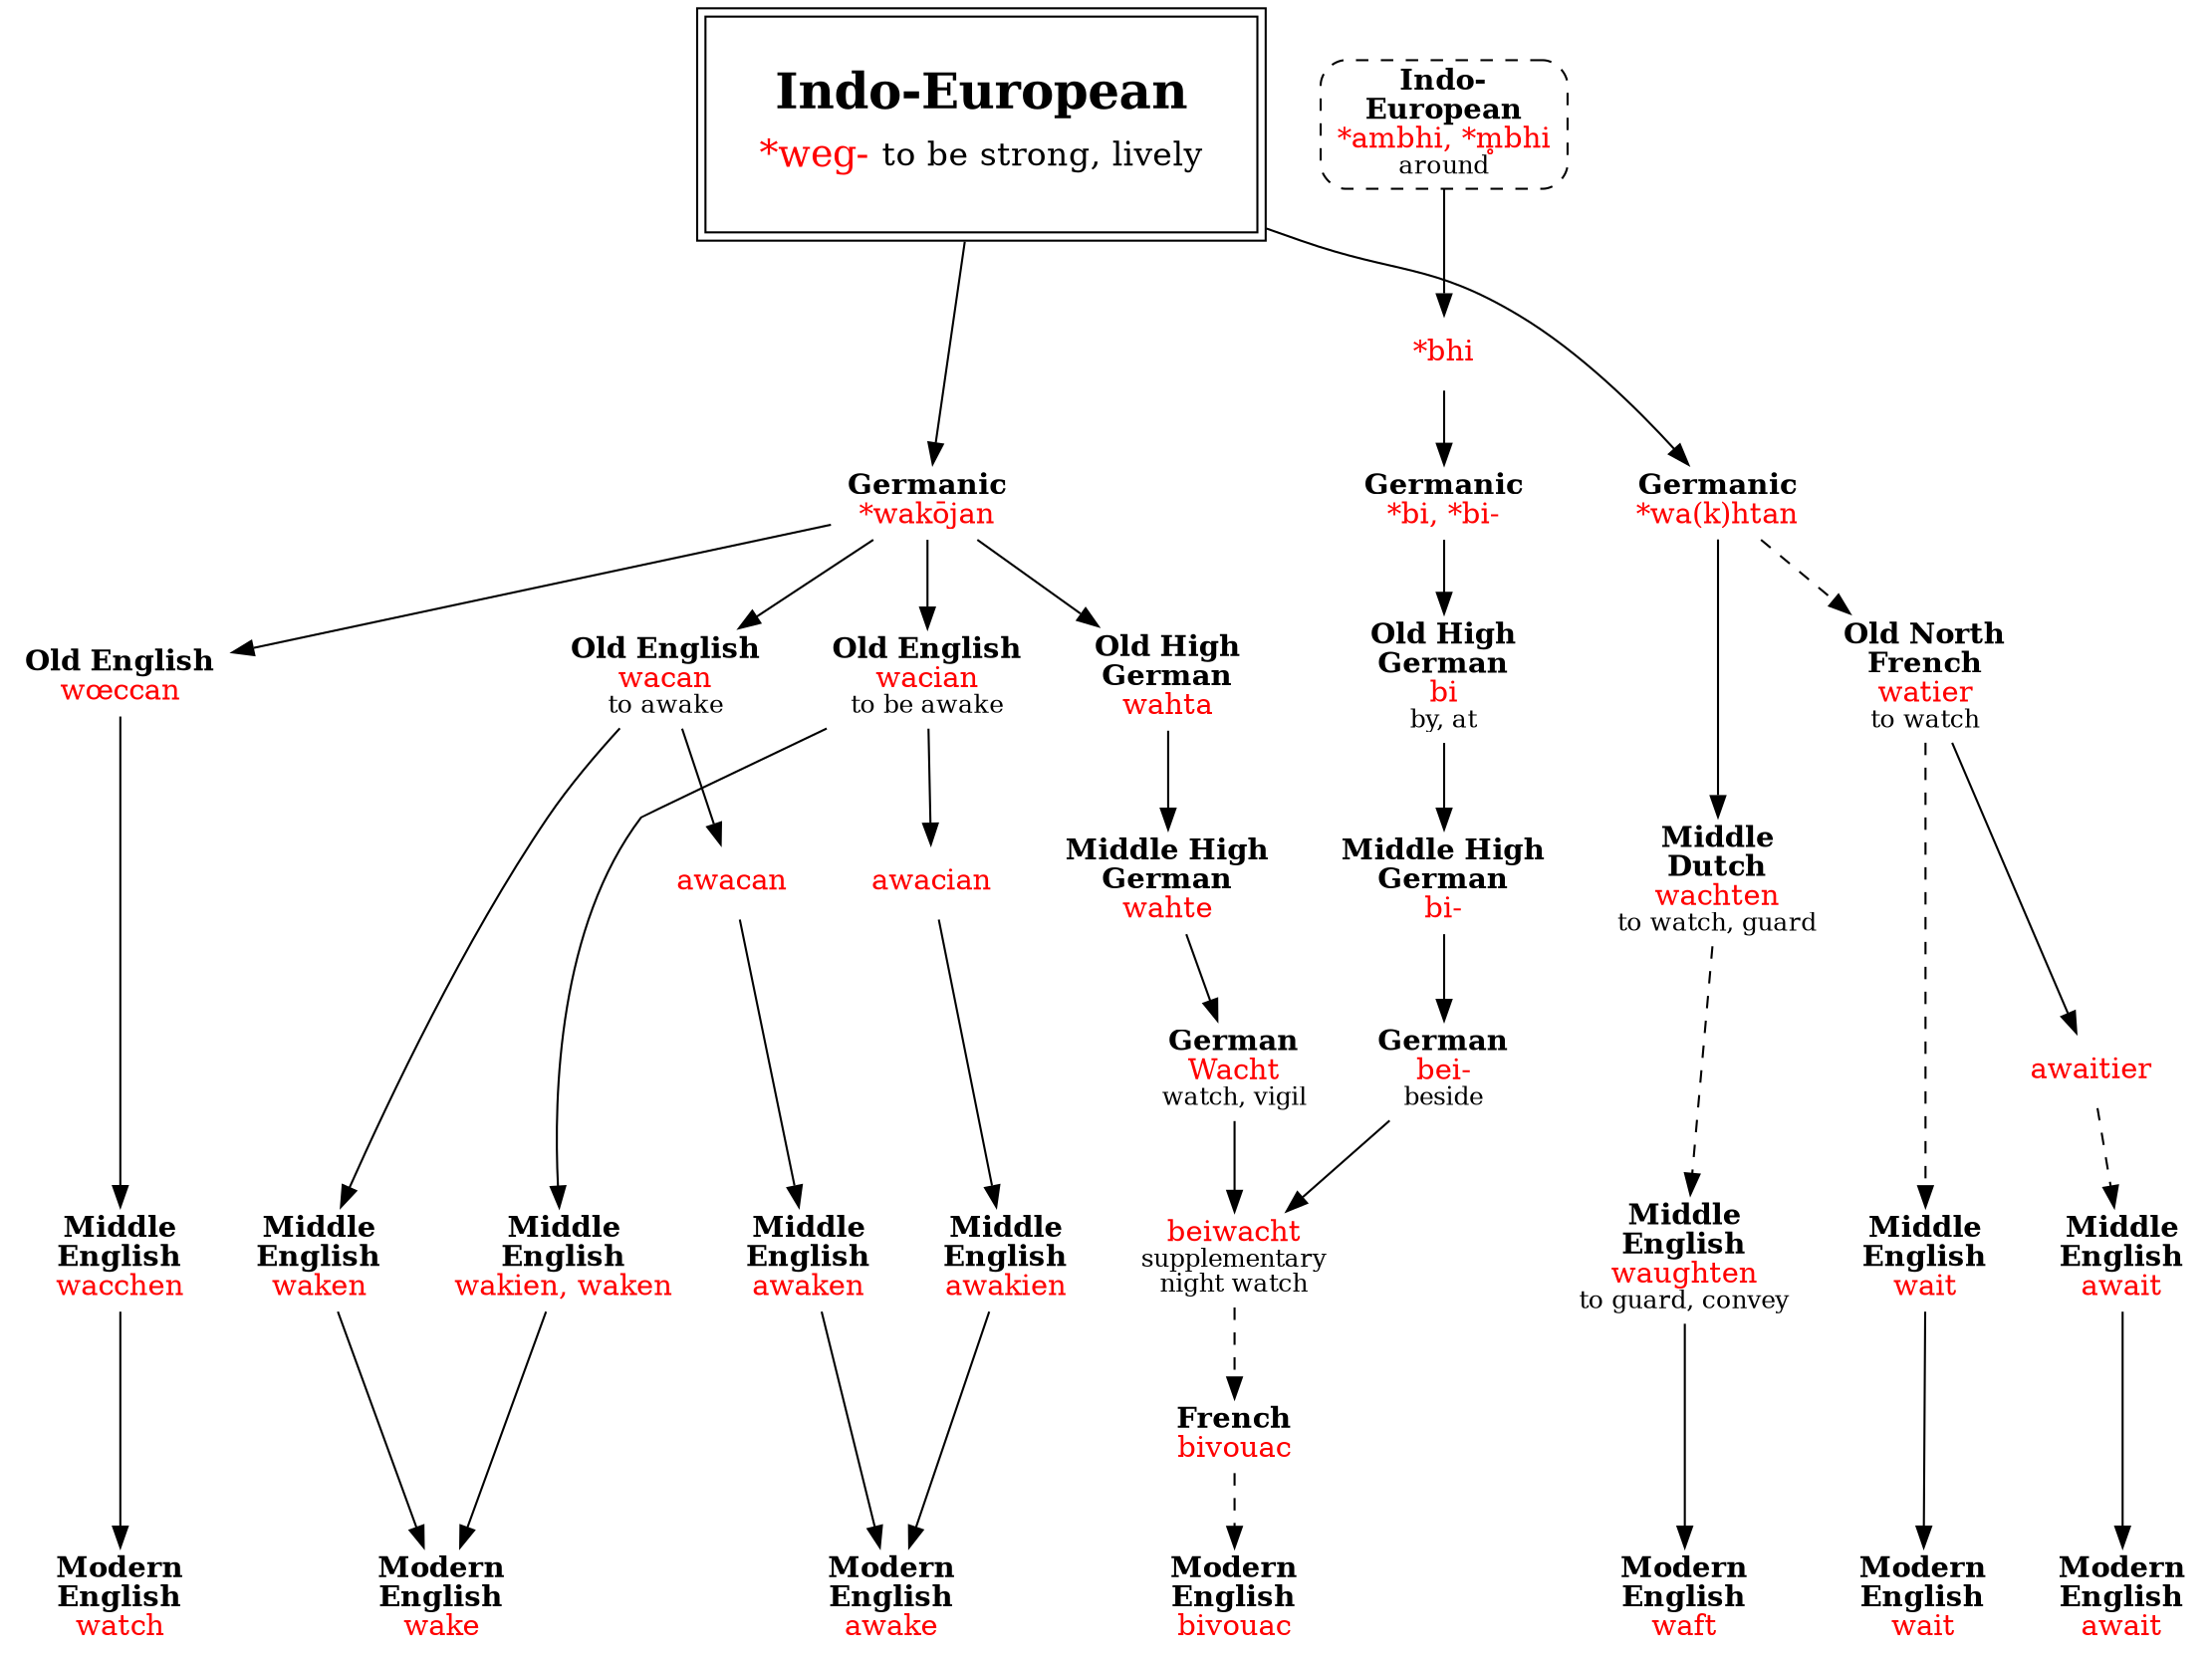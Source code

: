 digraph {
    node [shape=plaintext];
    weg [label=<<table border="0"><tr><td colspan="2"><font point-size="24"><b>Indo-European</b></font></td></tr><tr><td><font point-size="18" color="red">*weg-</font></td><td><font point-size="16">to be strong, lively</font></td></tr></table>> tooltip="Indo-European \"*weg-\" to be strong, lively" shape=box peripheries=2 margin=.3]
    weg -> { wakojan; wakhtan }
    { rank=same; wakojan; wakhtan }
    wakojan [label=<<b>Germanic</b><br/><font color="red">*wakōjan</font>>];
    wakhtan [label=<<b>Germanic</b><br/><font color="red">*wa(k)htan</font>>];
    wakojan -> { woeccan; wacan; wacian; wahtaOG }
    woeccan [label=<<b>Old English</b><br/><font color="red">wœccan</font>>];
    woeccan -> wacchen [weight=2];
    wacchen [label=<<b>Middle<br/>English</b><br/><font color="red">wacchen</font>>];
    wacchen -> watch;
    watch [label=<<b>Modern<br/>English</b><br/><font color="red">watch</font>>];
    wacan [label=<<b>Old English</b><br/><font color="red">wacan</font><br/><font point-size="12">to awake</font>>];
    wacian [label=<<b>Old English</b><br/><font color="red">wacian</font><br/><font point-size="12">to be awake</font>>];
    wacan -> waken;
    waken [label=<<b>Middle<br/>English</b><br/><font color="red">waken</font>>];
    wacan -> awacan;
    awacan [label=<<font color="red">awacan</font>>];
    awacan -> awaken;
    awaken [label=<<b>Middle<br/>English</b><br/><font color="red">awaken</font>>];
    wacian -> wakien;
    wakien [label=<<b>Middle<br/>English</b><br/><font color="red">wakien, waken</font>>];
    wacian -> awacian;
    awacian [label=<<font color="red">awacian</font>>];
    awacian -> awakien;
    awakien [label=<<b>Middle<br/>English</b><br/><font color="red">awakien</font>>];
    { rank=same; waken; awaken; wakien; awakien }
    { waken; wakien } -> wake;
    { awaken; awakien } -> awake;
    wake [label=<<b>Modern<br/>English</b><br/><font color="red">wake</font>>];
    awake [label=<<b>Modern<br/>English</b><br/><font color="red">awake</font>>];
    wahtaOG [label=<<b>Old High<br/>German</b><br/><font color="red">wahta</font>>];
    wahtaOG -> wahteMG;
    wahteMG [label=<<b>Middle High<br/>German</b><br/><font color="red">wahte</font>>];
    wahteMG -> wacht;
    wacht [label=<<b>German</b><br/><font color="red">Wacht</font><br/><font point-size="12">watch, vigil</font>>];
    bei -> beiwacht;
    wacht -> beiwacht [weight=5]; /* can I swap bei, wacht? */
	bhiIE [label=<<font color="red">*bhi</font>>]
	biGmc [label=<<b>Germanic</b><br/><font color="red">*bi, *bi-</font>>]
    biOHG [label=<<b>Old High<br/>German</b><br/><font color="red">bi</font><br/><font point-size="12">by, at</font>>]
	biMHG [label=<<b>Middle High<br/>German</b><br/><font color="red">bi-</font>>]
	bei [label=<<b>German</b><br/><font color="red">bei-</font><br/><font point-size="12">beside</font>>];
	ambhiIE [label=<<b>Indo-<br/>European</b><br/><font color="red">*ambhi, *m̥bhi</font><br/><font point-size="12">around</font>> shape=box style="dashed,rounded" URL="ambhi-around.svg"]
	ambhiIE -> bhiIE -> biGmc -> biOHG -> biMHG -> bei
    beiwacht [label=<<font color="red">beiwacht</font><br/><font point-size="12">supplementary<br/>night watch</font>>];
    beiwacht -> bivouacF [style=dashed];
    bivouacF [label=<<b>French</b><br/><font color="red">bivouac</font>>];
    bivouacF -> bivouac [style=dashed];
    bivouac [label=<<b>Modern<br/>English</b><br/><font color="red">bivouac</font>>];
    wakhtan -> wachten;
    wakhtan -> watier [style=dashed];
    wachten [label=<<b>Middle<br/>Dutch</b><br/><font color="red">wachten</font><br/><font point-size="12">to watch, guard</font>>];
    wachten -> waughten [style=dashed];
    waughten [label=<<b>Middle<br/>English</b><br/><font color="red">waughten</font><br/><font point-size="12">to guard, convey</font>>];
    waughten -> waft;
    waft [label=<<b>Modern<br/>English</b><br/><font color="red">waft</font>>];
    watier [label=<<b>Old North<br/>French</b><br/><font color="red">watier</font><br/><font point-size="12">to watch</font>>];
    watier -> waitME [style=dashed];
    waitME [label=<<b>Middle<br/>English</b><br/><font color="red">wait</font>>];wait
    watier -> awaitier;
    awaitier [label=<<font color="red">awaitier</font>>];
    awaitier -> awaitME [style=dashed];
    awaitME [label=<<b>Middle<br/>English</b><br/><font color="red">await</font>>];
    { rank=same; waitME; awaitME; waughten }
    waitME -> wait;
    awaitME -> await;
    wait [label=<<b>Modern<br/>English</b><br/><font color="red">wait</font>>];
    await [label=<<b>Modern<br/>English</b><br/><font color="red">await</font>>];
    waft [label=<<b>Modern<br/>English</b><br/><font color="red">waft</font>>];
    { rank=same; watch; wake; awake; bivouac; wait; await; waft }
    { rank=same; wacian; wacan; wahtaOG; woeccan; watier } // Old English
    { rank=same; wacchen; awakien; wakien; awaken; waken; beiwacht; waughten; awaitME; waitME } // Middle English
    { rank=same; wahteMG; wachten; awacian; awacan; } // Middle High German, Middle Dutch, 2nd Old English
	{ rank=same ambhiIE weg }
}